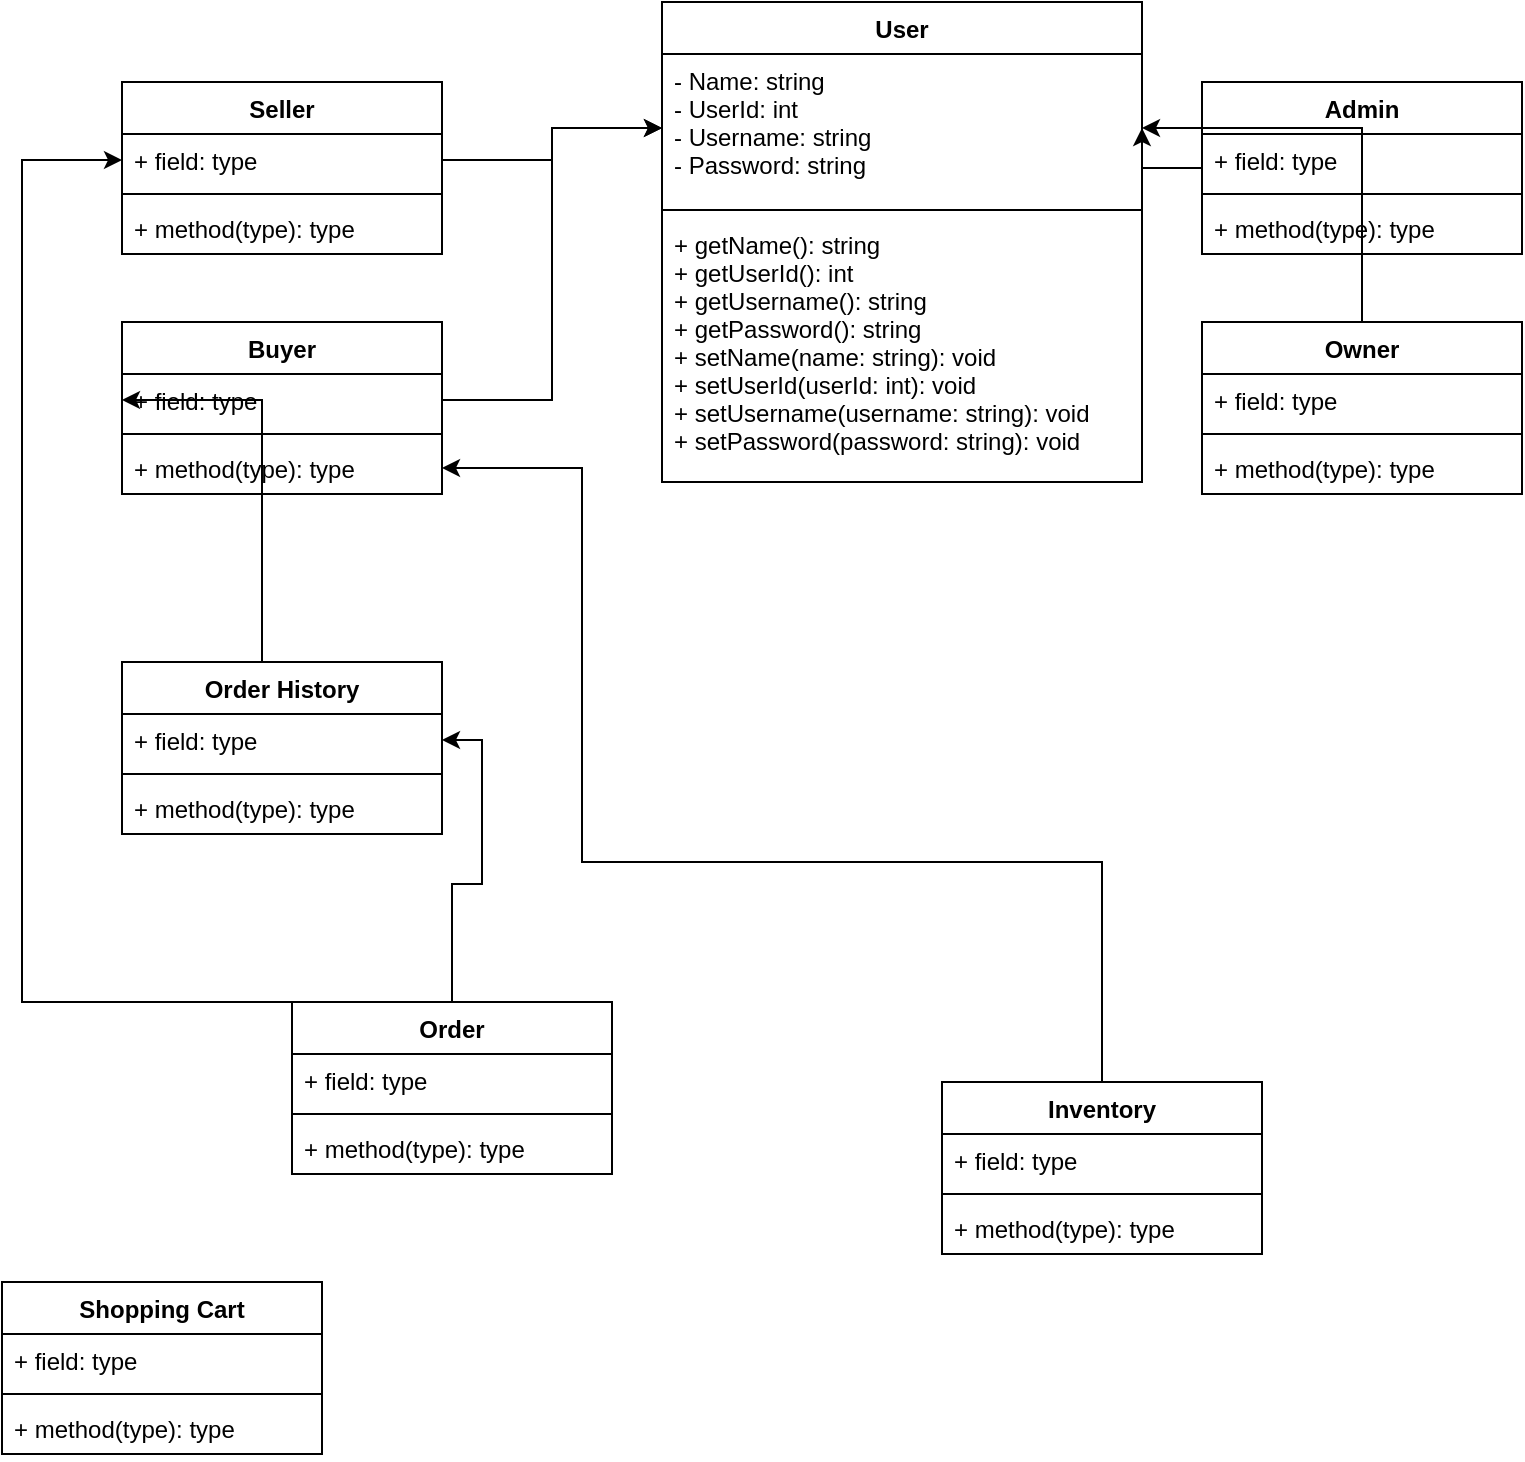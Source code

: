 <mxfile version="20.8.20" type="github">
  <diagram name="Page-1" id="aF7w4Li_MaSvbx8YZ_qD">
    <mxGraphModel dx="1313" dy="726" grid="1" gridSize="10" guides="1" tooltips="1" connect="1" arrows="1" fold="1" page="1" pageScale="1" pageWidth="850" pageHeight="1100" math="0" shadow="0">
      <root>
        <mxCell id="0" />
        <mxCell id="1" parent="0" />
        <mxCell id="ACF1aDMEDX5oJnM7UKqQ-8" value="User" style="swimlane;fontStyle=1;align=center;verticalAlign=top;childLayout=stackLayout;horizontal=1;startSize=26;horizontalStack=0;resizeParent=1;resizeParentMax=0;resizeLast=0;collapsible=1;marginBottom=0;" parent="1" vertex="1">
          <mxGeometry x="370" y="20" width="240" height="240" as="geometry" />
        </mxCell>
        <mxCell id="ACF1aDMEDX5oJnM7UKqQ-9" value="- Name: string&#xa;- UserId: int&#xa;- Username: string&#xa;- Password: string" style="text;strokeColor=none;fillColor=none;align=left;verticalAlign=top;spacingLeft=4;spacingRight=4;overflow=hidden;rotatable=0;points=[[0,0.5],[1,0.5]];portConstraint=eastwest;" parent="ACF1aDMEDX5oJnM7UKqQ-8" vertex="1">
          <mxGeometry y="26" width="240" height="74" as="geometry" />
        </mxCell>
        <mxCell id="ACF1aDMEDX5oJnM7UKqQ-10" value="" style="line;strokeWidth=1;fillColor=none;align=left;verticalAlign=middle;spacingTop=-1;spacingLeft=3;spacingRight=3;rotatable=0;labelPosition=right;points=[];portConstraint=eastwest;strokeColor=inherit;" parent="ACF1aDMEDX5oJnM7UKqQ-8" vertex="1">
          <mxGeometry y="100" width="240" height="8" as="geometry" />
        </mxCell>
        <mxCell id="ACF1aDMEDX5oJnM7UKqQ-11" value="+ getName(): string&#xa;+ getUserId(): int&#xa;+ getUsername(): string&#xa;+ getPassword(): string&#xa;+ setName(name: string): void&#xa;+ setUserId(userId: int): void&#xa;+ setUsername(username: string): void&#xa;+ setPassword(password: string): void" style="text;strokeColor=none;fillColor=none;align=left;verticalAlign=top;spacingLeft=4;spacingRight=4;overflow=hidden;rotatable=0;points=[[0,0.5],[1,0.5]];portConstraint=eastwest;" parent="ACF1aDMEDX5oJnM7UKqQ-8" vertex="1">
          <mxGeometry y="108" width="240" height="132" as="geometry" />
        </mxCell>
        <mxCell id="ACF1aDMEDX5oJnM7UKqQ-50" style="edgeStyle=orthogonalEdgeStyle;rounded=0;orthogonalLoop=1;jettySize=auto;html=1;exitX=0;exitY=0.5;exitDx=0;exitDy=0;entryX=1;entryY=0.5;entryDx=0;entryDy=0;" parent="1" source="ACF1aDMEDX5oJnM7UKqQ-12" target="ACF1aDMEDX5oJnM7UKqQ-9" edge="1">
          <mxGeometry relative="1" as="geometry" />
        </mxCell>
        <mxCell id="ACF1aDMEDX5oJnM7UKqQ-12" value="Admin" style="swimlane;fontStyle=1;align=center;verticalAlign=top;childLayout=stackLayout;horizontal=1;startSize=26;horizontalStack=0;resizeParent=1;resizeParentMax=0;resizeLast=0;collapsible=1;marginBottom=0;" parent="1" vertex="1">
          <mxGeometry x="640" y="60" width="160" height="86" as="geometry" />
        </mxCell>
        <mxCell id="ACF1aDMEDX5oJnM7UKqQ-13" value="+ field: type" style="text;strokeColor=none;fillColor=none;align=left;verticalAlign=top;spacingLeft=4;spacingRight=4;overflow=hidden;rotatable=0;points=[[0,0.5],[1,0.5]];portConstraint=eastwest;" parent="ACF1aDMEDX5oJnM7UKqQ-12" vertex="1">
          <mxGeometry y="26" width="160" height="26" as="geometry" />
        </mxCell>
        <mxCell id="ACF1aDMEDX5oJnM7UKqQ-14" value="" style="line;strokeWidth=1;fillColor=none;align=left;verticalAlign=middle;spacingTop=-1;spacingLeft=3;spacingRight=3;rotatable=0;labelPosition=right;points=[];portConstraint=eastwest;strokeColor=inherit;" parent="ACF1aDMEDX5oJnM7UKqQ-12" vertex="1">
          <mxGeometry y="52" width="160" height="8" as="geometry" />
        </mxCell>
        <mxCell id="ACF1aDMEDX5oJnM7UKqQ-15" value="+ method(type): type" style="text;strokeColor=none;fillColor=none;align=left;verticalAlign=top;spacingLeft=4;spacingRight=4;overflow=hidden;rotatable=0;points=[[0,0.5],[1,0.5]];portConstraint=eastwest;" parent="ACF1aDMEDX5oJnM7UKqQ-12" vertex="1">
          <mxGeometry y="60" width="160" height="26" as="geometry" />
        </mxCell>
        <mxCell id="ACF1aDMEDX5oJnM7UKqQ-16" value="Shopping Cart" style="swimlane;fontStyle=1;align=center;verticalAlign=top;childLayout=stackLayout;horizontal=1;startSize=26;horizontalStack=0;resizeParent=1;resizeParentMax=0;resizeLast=0;collapsible=1;marginBottom=0;" parent="1" vertex="1">
          <mxGeometry x="40" y="660" width="160" height="86" as="geometry" />
        </mxCell>
        <mxCell id="ACF1aDMEDX5oJnM7UKqQ-17" value="+ field: type" style="text;strokeColor=none;fillColor=none;align=left;verticalAlign=top;spacingLeft=4;spacingRight=4;overflow=hidden;rotatable=0;points=[[0,0.5],[1,0.5]];portConstraint=eastwest;" parent="ACF1aDMEDX5oJnM7UKqQ-16" vertex="1">
          <mxGeometry y="26" width="160" height="26" as="geometry" />
        </mxCell>
        <mxCell id="ACF1aDMEDX5oJnM7UKqQ-18" value="" style="line;strokeWidth=1;fillColor=none;align=left;verticalAlign=middle;spacingTop=-1;spacingLeft=3;spacingRight=3;rotatable=0;labelPosition=right;points=[];portConstraint=eastwest;strokeColor=inherit;" parent="ACF1aDMEDX5oJnM7UKqQ-16" vertex="1">
          <mxGeometry y="52" width="160" height="8" as="geometry" />
        </mxCell>
        <mxCell id="ACF1aDMEDX5oJnM7UKqQ-19" value="+ method(type): type" style="text;strokeColor=none;fillColor=none;align=left;verticalAlign=top;spacingLeft=4;spacingRight=4;overflow=hidden;rotatable=0;points=[[0,0.5],[1,0.5]];portConstraint=eastwest;" parent="ACF1aDMEDX5oJnM7UKqQ-16" vertex="1">
          <mxGeometry y="60" width="160" height="26" as="geometry" />
        </mxCell>
        <mxCell id="ACF1aDMEDX5oJnM7UKqQ-20" value="Buyer" style="swimlane;fontStyle=1;align=center;verticalAlign=top;childLayout=stackLayout;horizontal=1;startSize=26;horizontalStack=0;resizeParent=1;resizeParentMax=0;resizeLast=0;collapsible=1;marginBottom=0;" parent="1" vertex="1">
          <mxGeometry x="100" y="180" width="160" height="86" as="geometry" />
        </mxCell>
        <mxCell id="ACF1aDMEDX5oJnM7UKqQ-21" value="+ field: type" style="text;strokeColor=none;fillColor=none;align=left;verticalAlign=top;spacingLeft=4;spacingRight=4;overflow=hidden;rotatable=0;points=[[0,0.5],[1,0.5]];portConstraint=eastwest;" parent="ACF1aDMEDX5oJnM7UKqQ-20" vertex="1">
          <mxGeometry y="26" width="160" height="26" as="geometry" />
        </mxCell>
        <mxCell id="ACF1aDMEDX5oJnM7UKqQ-22" value="" style="line;strokeWidth=1;fillColor=none;align=left;verticalAlign=middle;spacingTop=-1;spacingLeft=3;spacingRight=3;rotatable=0;labelPosition=right;points=[];portConstraint=eastwest;strokeColor=inherit;" parent="ACF1aDMEDX5oJnM7UKqQ-20" vertex="1">
          <mxGeometry y="52" width="160" height="8" as="geometry" />
        </mxCell>
        <mxCell id="ACF1aDMEDX5oJnM7UKqQ-23" value="+ method(type): type" style="text;strokeColor=none;fillColor=none;align=left;verticalAlign=top;spacingLeft=4;spacingRight=4;overflow=hidden;rotatable=0;points=[[0,0.5],[1,0.5]];portConstraint=eastwest;" parent="ACF1aDMEDX5oJnM7UKqQ-20" vertex="1">
          <mxGeometry y="60" width="160" height="26" as="geometry" />
        </mxCell>
        <mxCell id="ACF1aDMEDX5oJnM7UKqQ-24" value="Seller" style="swimlane;fontStyle=1;align=center;verticalAlign=top;childLayout=stackLayout;horizontal=1;startSize=26;horizontalStack=0;resizeParent=1;resizeParentMax=0;resizeLast=0;collapsible=1;marginBottom=0;" parent="1" vertex="1">
          <mxGeometry x="100" y="60" width="160" height="86" as="geometry" />
        </mxCell>
        <mxCell id="ACF1aDMEDX5oJnM7UKqQ-25" value="+ field: type" style="text;strokeColor=none;fillColor=none;align=left;verticalAlign=top;spacingLeft=4;spacingRight=4;overflow=hidden;rotatable=0;points=[[0,0.5],[1,0.5]];portConstraint=eastwest;" parent="ACF1aDMEDX5oJnM7UKqQ-24" vertex="1">
          <mxGeometry y="26" width="160" height="26" as="geometry" />
        </mxCell>
        <mxCell id="ACF1aDMEDX5oJnM7UKqQ-26" value="" style="line;strokeWidth=1;fillColor=none;align=left;verticalAlign=middle;spacingTop=-1;spacingLeft=3;spacingRight=3;rotatable=0;labelPosition=right;points=[];portConstraint=eastwest;strokeColor=inherit;" parent="ACF1aDMEDX5oJnM7UKqQ-24" vertex="1">
          <mxGeometry y="52" width="160" height="8" as="geometry" />
        </mxCell>
        <mxCell id="ACF1aDMEDX5oJnM7UKqQ-27" value="+ method(type): type" style="text;strokeColor=none;fillColor=none;align=left;verticalAlign=top;spacingLeft=4;spacingRight=4;overflow=hidden;rotatable=0;points=[[0,0.5],[1,0.5]];portConstraint=eastwest;" parent="ACF1aDMEDX5oJnM7UKqQ-24" vertex="1">
          <mxGeometry y="60" width="160" height="26" as="geometry" />
        </mxCell>
        <mxCell id="ACF1aDMEDX5oJnM7UKqQ-51" style="edgeStyle=orthogonalEdgeStyle;rounded=0;orthogonalLoop=1;jettySize=auto;html=1;entryX=1;entryY=0.5;entryDx=0;entryDy=0;" parent="1" source="ACF1aDMEDX5oJnM7UKqQ-28" target="ACF1aDMEDX5oJnM7UKqQ-9" edge="1">
          <mxGeometry relative="1" as="geometry" />
        </mxCell>
        <mxCell id="ACF1aDMEDX5oJnM7UKqQ-28" value="Owner&#xa;" style="swimlane;fontStyle=1;align=center;verticalAlign=top;childLayout=stackLayout;horizontal=1;startSize=26;horizontalStack=0;resizeParent=1;resizeParentMax=0;resizeLast=0;collapsible=1;marginBottom=0;" parent="1" vertex="1">
          <mxGeometry x="640" y="180" width="160" height="86" as="geometry" />
        </mxCell>
        <mxCell id="ACF1aDMEDX5oJnM7UKqQ-29" value="+ field: type" style="text;strokeColor=none;fillColor=none;align=left;verticalAlign=top;spacingLeft=4;spacingRight=4;overflow=hidden;rotatable=0;points=[[0,0.5],[1,0.5]];portConstraint=eastwest;" parent="ACF1aDMEDX5oJnM7UKqQ-28" vertex="1">
          <mxGeometry y="26" width="160" height="26" as="geometry" />
        </mxCell>
        <mxCell id="ACF1aDMEDX5oJnM7UKqQ-30" value="" style="line;strokeWidth=1;fillColor=none;align=left;verticalAlign=middle;spacingTop=-1;spacingLeft=3;spacingRight=3;rotatable=0;labelPosition=right;points=[];portConstraint=eastwest;strokeColor=inherit;" parent="ACF1aDMEDX5oJnM7UKqQ-28" vertex="1">
          <mxGeometry y="52" width="160" height="8" as="geometry" />
        </mxCell>
        <mxCell id="ACF1aDMEDX5oJnM7UKqQ-31" value="+ method(type): type" style="text;strokeColor=none;fillColor=none;align=left;verticalAlign=top;spacingLeft=4;spacingRight=4;overflow=hidden;rotatable=0;points=[[0,0.5],[1,0.5]];portConstraint=eastwest;" parent="ACF1aDMEDX5oJnM7UKqQ-28" vertex="1">
          <mxGeometry y="60" width="160" height="26" as="geometry" />
        </mxCell>
        <mxCell id="ACF1aDMEDX5oJnM7UKqQ-58" style="edgeStyle=orthogonalEdgeStyle;rounded=0;orthogonalLoop=1;jettySize=auto;html=1;entryX=1;entryY=0.5;entryDx=0;entryDy=0;" parent="1" source="ACF1aDMEDX5oJnM7UKqQ-33" target="ACF1aDMEDX5oJnM7UKqQ-23" edge="1">
          <mxGeometry relative="1" as="geometry">
            <Array as="points">
              <mxPoint x="590" y="450" />
              <mxPoint x="330" y="450" />
              <mxPoint x="330" y="253" />
            </Array>
          </mxGeometry>
        </mxCell>
        <mxCell id="ACF1aDMEDX5oJnM7UKqQ-33" value="Inventory&#xa;" style="swimlane;fontStyle=1;align=center;verticalAlign=top;childLayout=stackLayout;horizontal=1;startSize=26;horizontalStack=0;resizeParent=1;resizeParentMax=0;resizeLast=0;collapsible=1;marginBottom=0;" parent="1" vertex="1">
          <mxGeometry x="510" y="560" width="160" height="86" as="geometry" />
        </mxCell>
        <mxCell id="ACF1aDMEDX5oJnM7UKqQ-34" value="+ field: type" style="text;strokeColor=none;fillColor=none;align=left;verticalAlign=top;spacingLeft=4;spacingRight=4;overflow=hidden;rotatable=0;points=[[0,0.5],[1,0.5]];portConstraint=eastwest;" parent="ACF1aDMEDX5oJnM7UKqQ-33" vertex="1">
          <mxGeometry y="26" width="160" height="26" as="geometry" />
        </mxCell>
        <mxCell id="ACF1aDMEDX5oJnM7UKqQ-35" value="" style="line;strokeWidth=1;fillColor=none;align=left;verticalAlign=middle;spacingTop=-1;spacingLeft=3;spacingRight=3;rotatable=0;labelPosition=right;points=[];portConstraint=eastwest;strokeColor=inherit;" parent="ACF1aDMEDX5oJnM7UKqQ-33" vertex="1">
          <mxGeometry y="52" width="160" height="8" as="geometry" />
        </mxCell>
        <mxCell id="ACF1aDMEDX5oJnM7UKqQ-36" value="+ method(type): type" style="text;strokeColor=none;fillColor=none;align=left;verticalAlign=top;spacingLeft=4;spacingRight=4;overflow=hidden;rotatable=0;points=[[0,0.5],[1,0.5]];portConstraint=eastwest;" parent="ACF1aDMEDX5oJnM7UKqQ-33" vertex="1">
          <mxGeometry y="60" width="160" height="26" as="geometry" />
        </mxCell>
        <mxCell id="ACF1aDMEDX5oJnM7UKqQ-54" style="edgeStyle=orthogonalEdgeStyle;rounded=0;orthogonalLoop=1;jettySize=auto;html=1;entryX=0;entryY=0.5;entryDx=0;entryDy=0;" parent="1" source="ACF1aDMEDX5oJnM7UKqQ-37" target="ACF1aDMEDX5oJnM7UKqQ-21" edge="1">
          <mxGeometry relative="1" as="geometry">
            <Array as="points">
              <mxPoint x="170" y="393" />
              <mxPoint x="170" y="219" />
            </Array>
          </mxGeometry>
        </mxCell>
        <mxCell id="ACF1aDMEDX5oJnM7UKqQ-37" value="Order History" style="swimlane;fontStyle=1;align=center;verticalAlign=top;childLayout=stackLayout;horizontal=1;startSize=26;horizontalStack=0;resizeParent=1;resizeParentMax=0;resizeLast=0;collapsible=1;marginBottom=0;" parent="1" vertex="1">
          <mxGeometry x="100" y="350" width="160" height="86" as="geometry" />
        </mxCell>
        <mxCell id="ACF1aDMEDX5oJnM7UKqQ-38" value="+ field: type" style="text;strokeColor=none;fillColor=none;align=left;verticalAlign=top;spacingLeft=4;spacingRight=4;overflow=hidden;rotatable=0;points=[[0,0.5],[1,0.5]];portConstraint=eastwest;" parent="ACF1aDMEDX5oJnM7UKqQ-37" vertex="1">
          <mxGeometry y="26" width="160" height="26" as="geometry" />
        </mxCell>
        <mxCell id="ACF1aDMEDX5oJnM7UKqQ-39" value="" style="line;strokeWidth=1;fillColor=none;align=left;verticalAlign=middle;spacingTop=-1;spacingLeft=3;spacingRight=3;rotatable=0;labelPosition=right;points=[];portConstraint=eastwest;strokeColor=inherit;" parent="ACF1aDMEDX5oJnM7UKqQ-37" vertex="1">
          <mxGeometry y="52" width="160" height="8" as="geometry" />
        </mxCell>
        <mxCell id="ACF1aDMEDX5oJnM7UKqQ-40" value="+ method(type): type" style="text;strokeColor=none;fillColor=none;align=left;verticalAlign=top;spacingLeft=4;spacingRight=4;overflow=hidden;rotatable=0;points=[[0,0.5],[1,0.5]];portConstraint=eastwest;" parent="ACF1aDMEDX5oJnM7UKqQ-37" vertex="1">
          <mxGeometry y="60" width="160" height="26" as="geometry" />
        </mxCell>
        <mxCell id="ACF1aDMEDX5oJnM7UKqQ-56" style="edgeStyle=orthogonalEdgeStyle;rounded=0;orthogonalLoop=1;jettySize=auto;html=1;exitX=0.5;exitY=0;exitDx=0;exitDy=0;entryX=1;entryY=0.5;entryDx=0;entryDy=0;" parent="1" source="ACF1aDMEDX5oJnM7UKqQ-41" target="ACF1aDMEDX5oJnM7UKqQ-38" edge="1">
          <mxGeometry relative="1" as="geometry" />
        </mxCell>
        <mxCell id="ACF1aDMEDX5oJnM7UKqQ-57" style="edgeStyle=orthogonalEdgeStyle;rounded=0;orthogonalLoop=1;jettySize=auto;html=1;exitX=0.5;exitY=0;exitDx=0;exitDy=0;entryX=0;entryY=0.5;entryDx=0;entryDy=0;" parent="1" source="ACF1aDMEDX5oJnM7UKqQ-41" target="ACF1aDMEDX5oJnM7UKqQ-25" edge="1">
          <mxGeometry relative="1" as="geometry">
            <Array as="points">
              <mxPoint x="50" y="520" />
              <mxPoint x="50" y="99" />
            </Array>
          </mxGeometry>
        </mxCell>
        <mxCell id="ACF1aDMEDX5oJnM7UKqQ-41" value="Order&#xa;" style="swimlane;fontStyle=1;align=center;verticalAlign=top;childLayout=stackLayout;horizontal=1;startSize=26;horizontalStack=0;resizeParent=1;resizeParentMax=0;resizeLast=0;collapsible=1;marginBottom=0;" parent="1" vertex="1">
          <mxGeometry x="185" y="520" width="160" height="86" as="geometry" />
        </mxCell>
        <mxCell id="ACF1aDMEDX5oJnM7UKqQ-42" value="+ field: type" style="text;strokeColor=none;fillColor=none;align=left;verticalAlign=top;spacingLeft=4;spacingRight=4;overflow=hidden;rotatable=0;points=[[0,0.5],[1,0.5]];portConstraint=eastwest;" parent="ACF1aDMEDX5oJnM7UKqQ-41" vertex="1">
          <mxGeometry y="26" width="160" height="26" as="geometry" />
        </mxCell>
        <mxCell id="ACF1aDMEDX5oJnM7UKqQ-43" value="" style="line;strokeWidth=1;fillColor=none;align=left;verticalAlign=middle;spacingTop=-1;spacingLeft=3;spacingRight=3;rotatable=0;labelPosition=right;points=[];portConstraint=eastwest;strokeColor=inherit;" parent="ACF1aDMEDX5oJnM7UKqQ-41" vertex="1">
          <mxGeometry y="52" width="160" height="8" as="geometry" />
        </mxCell>
        <mxCell id="ACF1aDMEDX5oJnM7UKqQ-44" value="+ method(type): type" style="text;strokeColor=none;fillColor=none;align=left;verticalAlign=top;spacingLeft=4;spacingRight=4;overflow=hidden;rotatable=0;points=[[0,0.5],[1,0.5]];portConstraint=eastwest;" parent="ACF1aDMEDX5oJnM7UKqQ-41" vertex="1">
          <mxGeometry y="60" width="160" height="26" as="geometry" />
        </mxCell>
        <mxCell id="ACF1aDMEDX5oJnM7UKqQ-52" style="edgeStyle=orthogonalEdgeStyle;rounded=0;orthogonalLoop=1;jettySize=auto;html=1;exitX=1;exitY=0.5;exitDx=0;exitDy=0;entryX=0;entryY=0.5;entryDx=0;entryDy=0;" parent="1" source="ACF1aDMEDX5oJnM7UKqQ-25" target="ACF1aDMEDX5oJnM7UKqQ-9" edge="1">
          <mxGeometry relative="1" as="geometry" />
        </mxCell>
        <mxCell id="ACF1aDMEDX5oJnM7UKqQ-53" style="edgeStyle=orthogonalEdgeStyle;rounded=0;orthogonalLoop=1;jettySize=auto;html=1;exitX=1;exitY=0.5;exitDx=0;exitDy=0;" parent="1" source="ACF1aDMEDX5oJnM7UKqQ-21" target="ACF1aDMEDX5oJnM7UKqQ-9" edge="1">
          <mxGeometry relative="1" as="geometry" />
        </mxCell>
      </root>
    </mxGraphModel>
  </diagram>
</mxfile>
